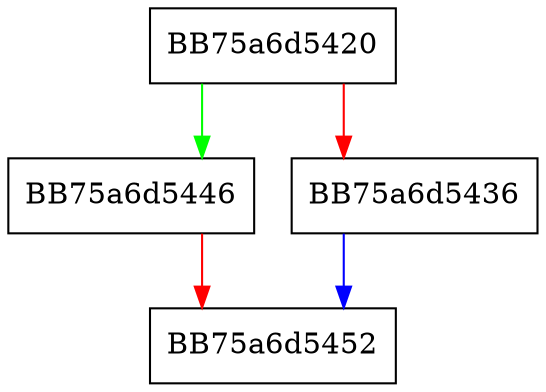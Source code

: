 digraph push_eIL_ID {
  node [shape="box"];
  graph [splines=ortho];
  BB75a6d5420 -> BB75a6d5446 [color="green"];
  BB75a6d5420 -> BB75a6d5436 [color="red"];
  BB75a6d5436 -> BB75a6d5452 [color="blue"];
  BB75a6d5446 -> BB75a6d5452 [color="red"];
}